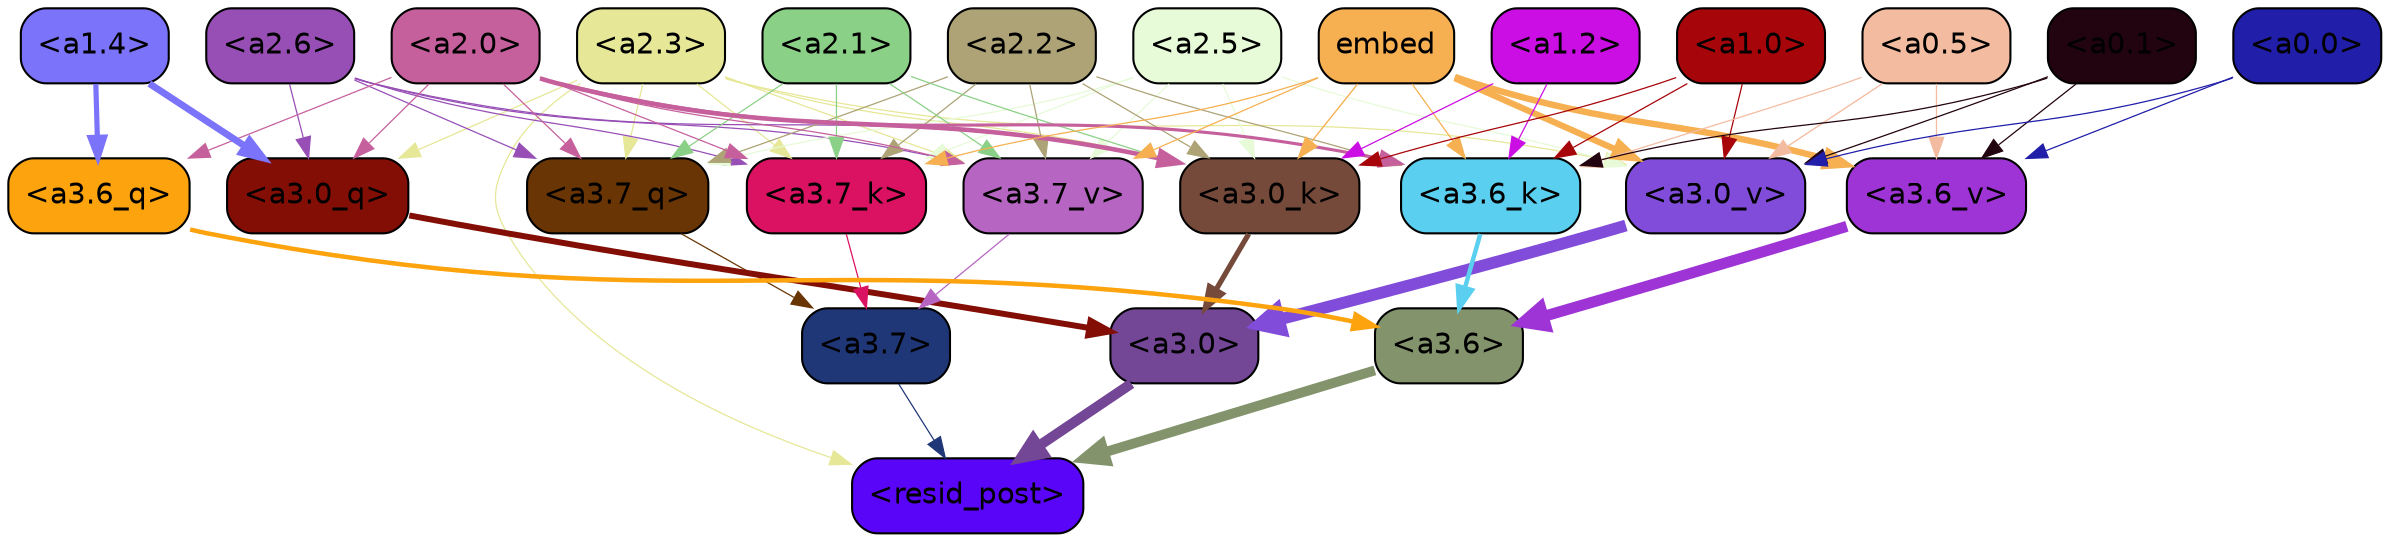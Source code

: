 strict digraph "" {
	graph [bgcolor=transparent,
		layout=dot,
		overlap=false,
		splines=true
	];
	"<a3.7>"	[color=black,
		fillcolor="#1f3677",
		fontname=Helvetica,
		shape=box,
		style="filled, rounded"];
	"<resid_post>"	[color=black,
		fillcolor="#5905f7",
		fontname=Helvetica,
		shape=box,
		style="filled, rounded"];
	"<a3.7>" -> "<resid_post>"	[color="#1f3677",
		penwidth=0.6];
	"<a3.6>"	[color=black,
		fillcolor="#83946d",
		fontname=Helvetica,
		shape=box,
		style="filled, rounded"];
	"<a3.6>" -> "<resid_post>"	[color="#83946d",
		penwidth=4.7534414529800415];
	"<a3.0>"	[color=black,
		fillcolor="#734696",
		fontname=Helvetica,
		shape=box,
		style="filled, rounded"];
	"<a3.0>" -> "<resid_post>"	[color="#734696",
		penwidth=4.898576855659485];
	"<a2.3>"	[color=black,
		fillcolor="#e6e797",
		fontname=Helvetica,
		shape=box,
		style="filled, rounded"];
	"<a2.3>" -> "<resid_post>"	[color="#e6e797",
		penwidth=0.6];
	"<a3.7_q>"	[color=black,
		fillcolor="#6a3504",
		fontname=Helvetica,
		shape=box,
		style="filled, rounded"];
	"<a2.3>" -> "<a3.7_q>"	[color="#e6e797",
		penwidth=0.6];
	"<a3.0_q>"	[color=black,
		fillcolor="#830e05",
		fontname=Helvetica,
		shape=box,
		style="filled, rounded"];
	"<a2.3>" -> "<a3.0_q>"	[color="#e6e797",
		penwidth=0.6];
	"<a3.7_k>"	[color=black,
		fillcolor="#db1161",
		fontname=Helvetica,
		shape=box,
		style="filled, rounded"];
	"<a2.3>" -> "<a3.7_k>"	[color="#e6e797",
		penwidth=0.6];
	"<a3.0_k>"	[color=black,
		fillcolor="#754a3b",
		fontname=Helvetica,
		shape=box,
		style="filled, rounded"];
	"<a2.3>" -> "<a3.0_k>"	[color="#e6e797",
		penwidth=0.6];
	"<a3.7_v>"	[color=black,
		fillcolor="#b666c2",
		fontname=Helvetica,
		shape=box,
		style="filled, rounded"];
	"<a2.3>" -> "<a3.7_v>"	[color="#e6e797",
		penwidth=0.6];
	"<a3.0_v>"	[color=black,
		fillcolor="#814cd9",
		fontname=Helvetica,
		shape=box,
		style="filled, rounded"];
	"<a2.3>" -> "<a3.0_v>"	[color="#e6e797",
		penwidth=0.6];
	"<a3.7_q>" -> "<a3.7>"	[color="#6a3504",
		penwidth=0.6];
	"<a3.6_q>"	[color=black,
		fillcolor="#fca30e",
		fontname=Helvetica,
		shape=box,
		style="filled, rounded"];
	"<a3.6_q>" -> "<a3.6>"	[color="#fca30e",
		penwidth=2.160832464694977];
	"<a3.0_q>" -> "<a3.0>"	[color="#830e05",
		penwidth=2.870753765106201];
	"<a3.7_k>" -> "<a3.7>"	[color="#db1161",
		penwidth=0.6];
	"<a3.6_k>"	[color=black,
		fillcolor="#5acff0",
		fontname=Helvetica,
		shape=box,
		style="filled, rounded"];
	"<a3.6_k>" -> "<a3.6>"	[color="#5acff0",
		penwidth=2.13908451795578];
	"<a3.0_k>" -> "<a3.0>"	[color="#754a3b",
		penwidth=2.520303964614868];
	"<a3.7_v>" -> "<a3.7>"	[color="#b666c2",
		penwidth=0.6];
	"<a3.6_v>"	[color=black,
		fillcolor="#9e34d5",
		fontname=Helvetica,
		shape=box,
		style="filled, rounded"];
	"<a3.6_v>" -> "<a3.6>"	[color="#9e34d5",
		penwidth=5.297133803367615];
	"<a3.0_v>" -> "<a3.0>"	[color="#814cd9",
		penwidth=5.680712580680847];
	"<a2.6>"	[color=black,
		fillcolor="#974fb6",
		fontname=Helvetica,
		shape=box,
		style="filled, rounded"];
	"<a2.6>" -> "<a3.7_q>"	[color="#974fb6",
		penwidth=0.6];
	"<a2.6>" -> "<a3.0_q>"	[color="#974fb6",
		penwidth=0.6];
	"<a2.6>" -> "<a3.7_k>"	[color="#974fb6",
		penwidth=0.6];
	"<a2.6>" -> "<a3.0_k>"	[color="#974fb6",
		penwidth=0.6];
	"<a2.6>" -> "<a3.7_v>"	[color="#974fb6",
		penwidth=0.6];
	"<a2.5>"	[color=black,
		fillcolor="#e7fbd8",
		fontname=Helvetica,
		shape=box,
		style="filled, rounded"];
	"<a2.5>" -> "<a3.7_q>"	[color="#e7fbd8",
		penwidth=0.6];
	"<a2.5>" -> "<a3.7_k>"	[color="#e7fbd8",
		penwidth=0.6];
	"<a2.5>" -> "<a3.0_k>"	[color="#e7fbd8",
		penwidth=0.6];
	"<a2.5>" -> "<a3.7_v>"	[color="#e7fbd8",
		penwidth=0.6];
	"<a2.5>" -> "<a3.0_v>"	[color="#e7fbd8",
		penwidth=0.6];
	"<a2.2>"	[color=black,
		fillcolor="#ada376",
		fontname=Helvetica,
		shape=box,
		style="filled, rounded"];
	"<a2.2>" -> "<a3.7_q>"	[color="#ada376",
		penwidth=0.6];
	"<a2.2>" -> "<a3.7_k>"	[color="#ada376",
		penwidth=0.6];
	"<a2.2>" -> "<a3.6_k>"	[color="#ada376",
		penwidth=0.6];
	"<a2.2>" -> "<a3.0_k>"	[color="#ada376",
		penwidth=0.6];
	"<a2.2>" -> "<a3.7_v>"	[color="#ada376",
		penwidth=0.6];
	"<a2.1>"	[color=black,
		fillcolor="#8bd087",
		fontname=Helvetica,
		shape=box,
		style="filled, rounded"];
	"<a2.1>" -> "<a3.7_q>"	[color="#8bd087",
		penwidth=0.6];
	"<a2.1>" -> "<a3.7_k>"	[color="#8bd087",
		penwidth=0.6];
	"<a2.1>" -> "<a3.0_k>"	[color="#8bd087",
		penwidth=0.6];
	"<a2.1>" -> "<a3.7_v>"	[color="#8bd087",
		penwidth=0.6];
	"<a2.0>"	[color=black,
		fillcolor="#c6609d",
		fontname=Helvetica,
		shape=box,
		style="filled, rounded"];
	"<a2.0>" -> "<a3.7_q>"	[color="#c6609d",
		penwidth=0.6];
	"<a2.0>" -> "<a3.6_q>"	[color="#c6609d",
		penwidth=0.6];
	"<a2.0>" -> "<a3.0_q>"	[color="#c6609d",
		penwidth=0.6];
	"<a2.0>" -> "<a3.7_k>"	[color="#c6609d",
		penwidth=0.6];
	"<a2.0>" -> "<a3.6_k>"	[color="#c6609d",
		penwidth=1.4957321882247925];
	"<a2.0>" -> "<a3.0_k>"	[color="#c6609d",
		penwidth=2.18752121925354];
	"<a2.0>" -> "<a3.7_v>"	[color="#c6609d",
		penwidth=0.6];
	"<a1.4>"	[color=black,
		fillcolor="#7b74fa",
		fontname=Helvetica,
		shape=box,
		style="filled, rounded"];
	"<a1.4>" -> "<a3.6_q>"	[color="#7b74fa",
		penwidth=2.4829938411712646];
	"<a1.4>" -> "<a3.0_q>"	[color="#7b74fa",
		penwidth=3.299744725227356];
	embed	[color=black,
		fillcolor="#f6b051",
		fontname=Helvetica,
		shape=box,
		style="filled, rounded"];
	embed -> "<a3.7_k>"	[color="#f6b051",
		penwidth=0.6];
	embed -> "<a3.6_k>"	[color="#f6b051",
		penwidth=0.6];
	embed -> "<a3.0_k>"	[color="#f6b051",
		penwidth=0.6394047290086746];
	embed -> "<a3.7_v>"	[color="#f6b051",
		penwidth=0.6];
	embed -> "<a3.6_v>"	[color="#f6b051",
		penwidth=3.067279100418091];
	embed -> "<a3.0_v>"	[color="#f6b051",
		penwidth=3.0212591886520386];
	"<a1.2>"	[color=black,
		fillcolor="#cb0ee4",
		fontname=Helvetica,
		shape=box,
		style="filled, rounded"];
	"<a1.2>" -> "<a3.6_k>"	[color="#cb0ee4",
		penwidth=0.6];
	"<a1.2>" -> "<a3.0_k>"	[color="#cb0ee4",
		penwidth=0.6];
	"<a1.0>"	[color=black,
		fillcolor="#a6050a",
		fontname=Helvetica,
		shape=box,
		style="filled, rounded"];
	"<a1.0>" -> "<a3.6_k>"	[color="#a6050a",
		penwidth=0.6];
	"<a1.0>" -> "<a3.0_k>"	[color="#a6050a",
		penwidth=0.6];
	"<a1.0>" -> "<a3.0_v>"	[color="#a6050a",
		penwidth=0.6];
	"<a0.5>"	[color=black,
		fillcolor="#f3bca0",
		fontname=Helvetica,
		shape=box,
		style="filled, rounded"];
	"<a0.5>" -> "<a3.6_k>"	[color="#f3bca0",
		penwidth=0.6];
	"<a0.5>" -> "<a3.6_v>"	[color="#f3bca0",
		penwidth=0.6];
	"<a0.5>" -> "<a3.0_v>"	[color="#f3bca0",
		penwidth=0.648682102560997];
	"<a0.1>"	[color=black,
		fillcolor="#220310",
		fontname=Helvetica,
		shape=box,
		style="filled, rounded"];
	"<a0.1>" -> "<a3.6_k>"	[color="#220310",
		penwidth=0.6];
	"<a0.1>" -> "<a3.6_v>"	[color="#220310",
		penwidth=0.6];
	"<a0.1>" -> "<a3.0_v>"	[color="#220310",
		penwidth=0.6];
	"<a0.0>"	[color=black,
		fillcolor="#211ea9",
		fontname=Helvetica,
		shape=box,
		style="filled, rounded"];
	"<a0.0>" -> "<a3.6_v>"	[color="#211ea9",
		penwidth=0.6];
	"<a0.0>" -> "<a3.0_v>"	[color="#211ea9",
		penwidth=0.6];
}
